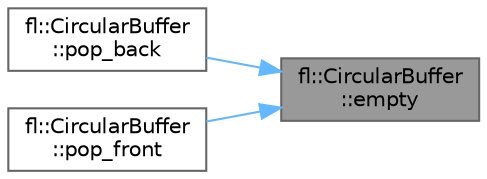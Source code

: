 digraph "fl::CircularBuffer::empty"
{
 // LATEX_PDF_SIZE
  bgcolor="transparent";
  edge [fontname=Helvetica,fontsize=10,labelfontname=Helvetica,labelfontsize=10];
  node [fontname=Helvetica,fontsize=10,shape=box,height=0.2,width=0.4];
  rankdir="RL";
  Node1 [id="Node000001",label="fl::CircularBuffer\l::empty",height=0.2,width=0.4,color="gray40", fillcolor="grey60", style="filled", fontcolor="black",tooltip=" "];
  Node1 -> Node2 [id="edge1_Node000001_Node000002",dir="back",color="steelblue1",style="solid",tooltip=" "];
  Node2 [id="Node000002",label="fl::CircularBuffer\l::pop_back",height=0.2,width=0.4,color="grey40", fillcolor="white", style="filled",URL="$d2/d4f/classfl_1_1_circular_buffer_a978d724b10d42376ff3fb2fb8269e1db.html#a978d724b10d42376ff3fb2fb8269e1db",tooltip=" "];
  Node1 -> Node3 [id="edge2_Node000001_Node000003",dir="back",color="steelblue1",style="solid",tooltip=" "];
  Node3 [id="Node000003",label="fl::CircularBuffer\l::pop_front",height=0.2,width=0.4,color="grey40", fillcolor="white", style="filled",URL="$d2/d4f/classfl_1_1_circular_buffer_a38d9bc90fee7220eee20131d2b875f72.html#a38d9bc90fee7220eee20131d2b875f72",tooltip=" "];
}
